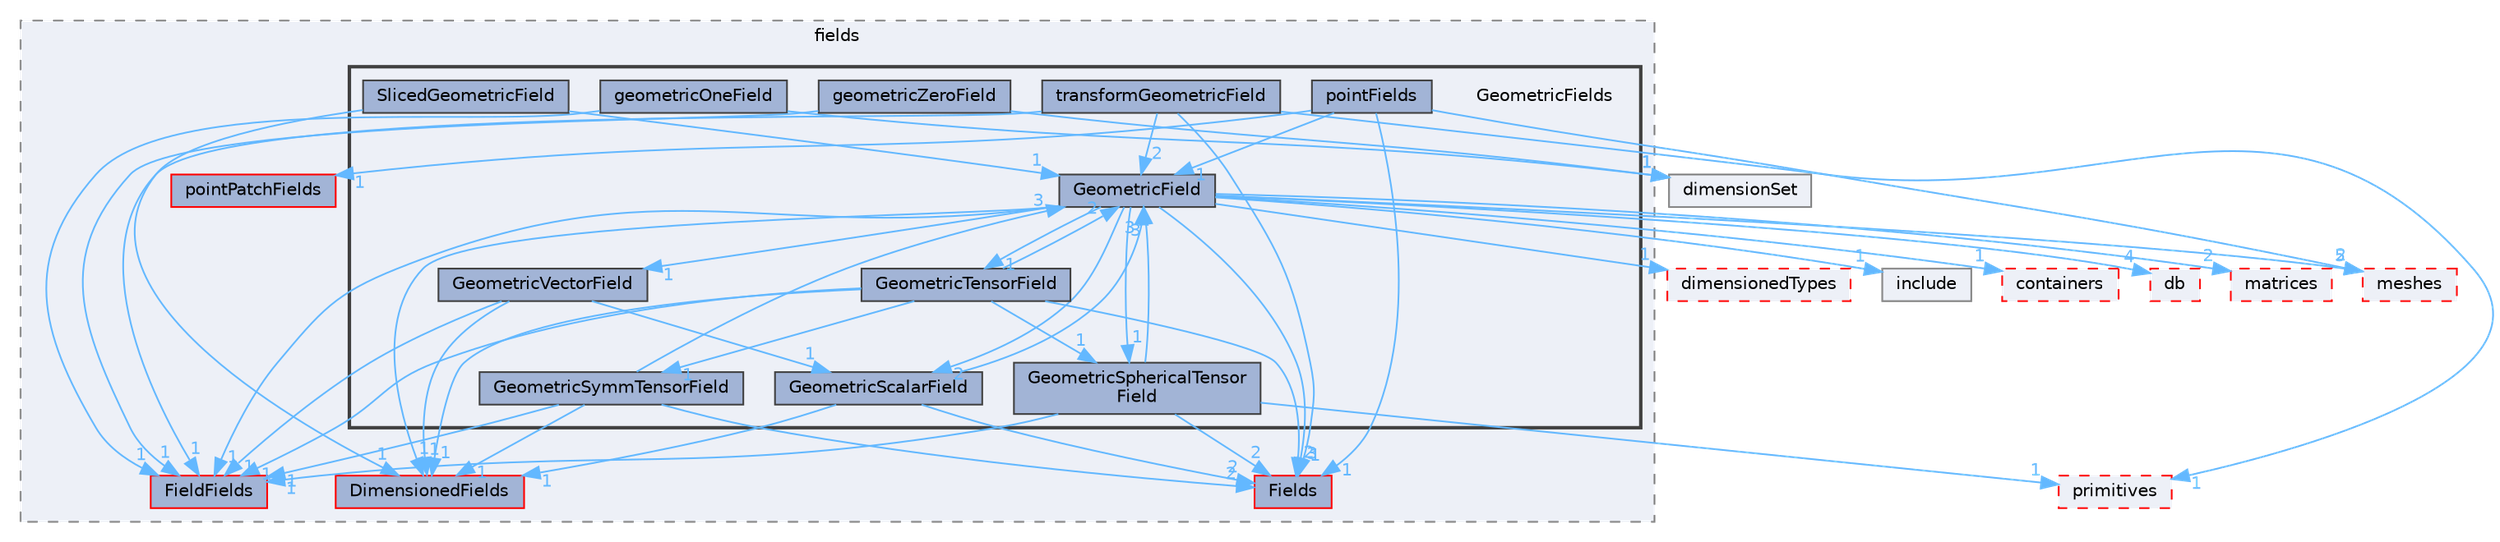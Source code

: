 digraph "src/OpenFOAM/fields/GeometricFields"
{
 // LATEX_PDF_SIZE
  bgcolor="transparent";
  edge [fontname=Helvetica,fontsize=10,labelfontname=Helvetica,labelfontsize=10];
  node [fontname=Helvetica,fontsize=10,shape=box,height=0.2,width=0.4];
  compound=true
  subgraph clusterdir_962442b8f989d5529fab5e0f0e4ffb74 {
    graph [ bgcolor="#edf0f7", pencolor="grey50", label="fields", fontname=Helvetica,fontsize=10 style="filled,dashed", URL="dir_962442b8f989d5529fab5e0f0e4ffb74.html",tooltip=""]
  dir_7d364942a13d3ce50f6681364b448a98 [label="Fields", fillcolor="#a2b4d6", color="red", style="filled", URL="dir_7d364942a13d3ce50f6681364b448a98.html",tooltip=""];
  dir_8c8bb42ce9b582caaa8128a267c381ba [label="DimensionedFields", fillcolor="#a2b4d6", color="red", style="filled", URL="dir_8c8bb42ce9b582caaa8128a267c381ba.html",tooltip=""];
  dir_8eb3a7b50b56ddbfb00a2ddef0a44ff7 [label="FieldFields", fillcolor="#a2b4d6", color="red", style="filled", URL="dir_8eb3a7b50b56ddbfb00a2ddef0a44ff7.html",tooltip=""];
  dir_1c0ea8bf575d837c6744560b5bb2481c [label="pointPatchFields", fillcolor="#a2b4d6", color="red", style="filled", URL="dir_1c0ea8bf575d837c6744560b5bb2481c.html",tooltip=""];
  subgraph clusterdir_99558e6cce2e782cc8c86fe4c767e1e1 {
    graph [ bgcolor="#edf0f7", pencolor="grey25", label="", fontname=Helvetica,fontsize=10 style="filled,bold", URL="dir_99558e6cce2e782cc8c86fe4c767e1e1.html",tooltip=""]
    dir_99558e6cce2e782cc8c86fe4c767e1e1 [shape=plaintext, label="GeometricFields"];
  dir_cd8c242dbf9349898a9b717387ebe031 [label="GeometricField", fillcolor="#a2b4d6", color="grey25", style="filled", URL="dir_cd8c242dbf9349898a9b717387ebe031.html",tooltip=""];
  dir_3fe5c6ba658aa1bce054286b6bc64dba [label="geometricOneField", fillcolor="#a2b4d6", color="grey25", style="filled", URL="dir_3fe5c6ba658aa1bce054286b6bc64dba.html",tooltip=""];
  dir_8d94ff87ce93360797bbd9e601270b79 [label="GeometricScalarField", fillcolor="#a2b4d6", color="grey25", style="filled", URL="dir_8d94ff87ce93360797bbd9e601270b79.html",tooltip=""];
  dir_1511140f93c0ce1002d17a6bb313e786 [label="GeometricSphericalTensor\lField", fillcolor="#a2b4d6", color="grey25", style="filled", URL="dir_1511140f93c0ce1002d17a6bb313e786.html",tooltip=""];
  dir_02a55e4020468345e3b4cc1316f3bce2 [label="GeometricSymmTensorField", fillcolor="#a2b4d6", color="grey25", style="filled", URL="dir_02a55e4020468345e3b4cc1316f3bce2.html",tooltip=""];
  dir_5ce9b94a15d598509690339b73ab7566 [label="GeometricTensorField", fillcolor="#a2b4d6", color="grey25", style="filled", URL="dir_5ce9b94a15d598509690339b73ab7566.html",tooltip=""];
  dir_bb94ba4d87c6755bc0b8f89842767399 [label="GeometricVectorField", fillcolor="#a2b4d6", color="grey25", style="filled", URL="dir_bb94ba4d87c6755bc0b8f89842767399.html",tooltip=""];
  dir_d502f7f1d1671c3d5d015b74a5c3d608 [label="geometricZeroField", fillcolor="#a2b4d6", color="grey25", style="filled", URL="dir_d502f7f1d1671c3d5d015b74a5c3d608.html",tooltip=""];
  dir_fb544a263ee5c7dab45167a96ac3aea6 [label="pointFields", fillcolor="#a2b4d6", color="grey25", style="filled", URL="dir_fb544a263ee5c7dab45167a96ac3aea6.html",tooltip=""];
  dir_5403329cc97bfc28bfbeddd45da2aeca [label="SlicedGeometricField", fillcolor="#a2b4d6", color="grey25", style="filled", URL="dir_5403329cc97bfc28bfbeddd45da2aeca.html",tooltip=""];
  dir_294f1234ecb570bb24e81c656b57300e [label="transformGeometricField", fillcolor="#a2b4d6", color="grey25", style="filled", URL="dir_294f1234ecb570bb24e81c656b57300e.html",tooltip=""];
  }
  }
  dir_19d0872053bde092be81d7fe3f56cbf7 [label="containers", fillcolor="#edf0f7", color="red", style="filled,dashed", URL="dir_19d0872053bde092be81d7fe3f56cbf7.html",tooltip=""];
  dir_63c634f7a7cfd679ac26c67fb30fc32f [label="db", fillcolor="#edf0f7", color="red", style="filled,dashed", URL="dir_63c634f7a7cfd679ac26c67fb30fc32f.html",tooltip=""];
  dir_aa2423979fb45fc41c393a5db370ab21 [label="meshes", fillcolor="#edf0f7", color="red", style="filled,dashed", URL="dir_aa2423979fb45fc41c393a5db370ab21.html",tooltip=""];
  dir_b07477ab37bc0cd7eb28fb569c691c21 [label="matrices", fillcolor="#edf0f7", color="red", style="filled,dashed", URL="dir_b07477ab37bc0cd7eb28fb569c691c21.html",tooltip=""];
  dir_d4979fdf35c07e0caec68718d229a4b4 [label="dimensionedTypes", fillcolor="#edf0f7", color="red", style="filled,dashed", URL="dir_d4979fdf35c07e0caec68718d229a4b4.html",tooltip=""];
  dir_e954e9f5966bc1c681a414ec8bd0ee15 [label="include", fillcolor="#edf0f7", color="grey50", style="filled", URL="dir_e954e9f5966bc1c681a414ec8bd0ee15.html",tooltip=""];
  dir_ddfbc8513dac5f891eeb54fd21e599df [label="dimensionSet", fillcolor="#edf0f7", color="grey50", style="filled", URL="dir_ddfbc8513dac5f891eeb54fd21e599df.html",tooltip=""];
  dir_3e50f45338116b169052b428016851aa [label="primitives", fillcolor="#edf0f7", color="red", style="filled,dashed", URL="dir_3e50f45338116b169052b428016851aa.html",tooltip=""];
  dir_cd8c242dbf9349898a9b717387ebe031->dir_1511140f93c0ce1002d17a6bb313e786 [headlabel="1", labeldistance=1.5 headhref="dir_001621_001625.html" href="dir_001621_001625.html" color="steelblue1" fontcolor="steelblue1"];
  dir_cd8c242dbf9349898a9b717387ebe031->dir_19d0872053bde092be81d7fe3f56cbf7 [headlabel="1", labeldistance=1.5 headhref="dir_001621_000669.html" href="dir_001621_000669.html" color="steelblue1" fontcolor="steelblue1"];
  dir_cd8c242dbf9349898a9b717387ebe031->dir_5ce9b94a15d598509690339b73ab7566 [headlabel="1", labeldistance=1.5 headhref="dir_001621_001627.html" href="dir_001621_001627.html" color="steelblue1" fontcolor="steelblue1"];
  dir_cd8c242dbf9349898a9b717387ebe031->dir_63c634f7a7cfd679ac26c67fb30fc32f [headlabel="4", labeldistance=1.5 headhref="dir_001621_000817.html" href="dir_001621_000817.html" color="steelblue1" fontcolor="steelblue1"];
  dir_cd8c242dbf9349898a9b717387ebe031->dir_7d364942a13d3ce50f6681364b448a98 [headlabel="3", labeldistance=1.5 headhref="dir_001621_001336.html" href="dir_001621_001336.html" color="steelblue1" fontcolor="steelblue1"];
  dir_cd8c242dbf9349898a9b717387ebe031->dir_8c8bb42ce9b582caaa8128a267c381ba [headlabel="1", labeldistance=1.5 headhref="dir_001621_000937.html" href="dir_001621_000937.html" color="steelblue1" fontcolor="steelblue1"];
  dir_cd8c242dbf9349898a9b717387ebe031->dir_8d94ff87ce93360797bbd9e601270b79 [headlabel="2", labeldistance=1.5 headhref="dir_001621_001624.html" href="dir_001621_001624.html" color="steelblue1" fontcolor="steelblue1"];
  dir_cd8c242dbf9349898a9b717387ebe031->dir_8eb3a7b50b56ddbfb00a2ddef0a44ff7 [headlabel="1", labeldistance=1.5 headhref="dir_001621_001327.html" href="dir_001621_001327.html" color="steelblue1" fontcolor="steelblue1"];
  dir_cd8c242dbf9349898a9b717387ebe031->dir_aa2423979fb45fc41c393a5db370ab21 [headlabel="5", labeldistance=1.5 headhref="dir_001621_002368.html" href="dir_001621_002368.html" color="steelblue1" fontcolor="steelblue1"];
  dir_cd8c242dbf9349898a9b717387ebe031->dir_b07477ab37bc0cd7eb28fb569c691c21 [headlabel="2", labeldistance=1.5 headhref="dir_001621_002333.html" href="dir_001621_002333.html" color="steelblue1" fontcolor="steelblue1"];
  dir_cd8c242dbf9349898a9b717387ebe031->dir_bb94ba4d87c6755bc0b8f89842767399 [headlabel="1", labeldistance=1.5 headhref="dir_001621_001628.html" href="dir_001621_001628.html" color="steelblue1" fontcolor="steelblue1"];
  dir_cd8c242dbf9349898a9b717387ebe031->dir_d4979fdf35c07e0caec68718d229a4b4 [headlabel="1", labeldistance=1.5 headhref="dir_001621_000949.html" href="dir_001621_000949.html" color="steelblue1" fontcolor="steelblue1"];
  dir_cd8c242dbf9349898a9b717387ebe031->dir_e954e9f5966bc1c681a414ec8bd0ee15 [headlabel="1", labeldistance=1.5 headhref="dir_001621_001804.html" href="dir_001621_001804.html" color="steelblue1" fontcolor="steelblue1"];
  dir_3fe5c6ba658aa1bce054286b6bc64dba->dir_8eb3a7b50b56ddbfb00a2ddef0a44ff7 [headlabel="1", labeldistance=1.5 headhref="dir_001623_001327.html" href="dir_001623_001327.html" color="steelblue1" fontcolor="steelblue1"];
  dir_3fe5c6ba658aa1bce054286b6bc64dba->dir_ddfbc8513dac5f891eeb54fd21e599df [headlabel="1", labeldistance=1.5 headhref="dir_001623_000951.html" href="dir_001623_000951.html" color="steelblue1" fontcolor="steelblue1"];
  dir_8d94ff87ce93360797bbd9e601270b79->dir_7d364942a13d3ce50f6681364b448a98 [headlabel="2", labeldistance=1.5 headhref="dir_001624_001336.html" href="dir_001624_001336.html" color="steelblue1" fontcolor="steelblue1"];
  dir_8d94ff87ce93360797bbd9e601270b79->dir_8c8bb42ce9b582caaa8128a267c381ba [headlabel="1", labeldistance=1.5 headhref="dir_001624_000937.html" href="dir_001624_000937.html" color="steelblue1" fontcolor="steelblue1"];
  dir_8d94ff87ce93360797bbd9e601270b79->dir_cd8c242dbf9349898a9b717387ebe031 [headlabel="3", labeldistance=1.5 headhref="dir_001624_001621.html" href="dir_001624_001621.html" color="steelblue1" fontcolor="steelblue1"];
  dir_1511140f93c0ce1002d17a6bb313e786->dir_3e50f45338116b169052b428016851aa [headlabel="1", labeldistance=1.5 headhref="dir_001625_003069.html" href="dir_001625_003069.html" color="steelblue1" fontcolor="steelblue1"];
  dir_1511140f93c0ce1002d17a6bb313e786->dir_7d364942a13d3ce50f6681364b448a98 [headlabel="2", labeldistance=1.5 headhref="dir_001625_001336.html" href="dir_001625_001336.html" color="steelblue1" fontcolor="steelblue1"];
  dir_1511140f93c0ce1002d17a6bb313e786->dir_8eb3a7b50b56ddbfb00a2ddef0a44ff7 [headlabel="1", labeldistance=1.5 headhref="dir_001625_001327.html" href="dir_001625_001327.html" color="steelblue1" fontcolor="steelblue1"];
  dir_1511140f93c0ce1002d17a6bb313e786->dir_cd8c242dbf9349898a9b717387ebe031 [headlabel="3", labeldistance=1.5 headhref="dir_001625_001621.html" href="dir_001625_001621.html" color="steelblue1" fontcolor="steelblue1"];
  dir_02a55e4020468345e3b4cc1316f3bce2->dir_7d364942a13d3ce50f6681364b448a98 [headlabel="2", labeldistance=1.5 headhref="dir_001626_001336.html" href="dir_001626_001336.html" color="steelblue1" fontcolor="steelblue1"];
  dir_02a55e4020468345e3b4cc1316f3bce2->dir_8c8bb42ce9b582caaa8128a267c381ba [headlabel="1", labeldistance=1.5 headhref="dir_001626_000937.html" href="dir_001626_000937.html" color="steelblue1" fontcolor="steelblue1"];
  dir_02a55e4020468345e3b4cc1316f3bce2->dir_8eb3a7b50b56ddbfb00a2ddef0a44ff7 [headlabel="1", labeldistance=1.5 headhref="dir_001626_001327.html" href="dir_001626_001327.html" color="steelblue1" fontcolor="steelblue1"];
  dir_02a55e4020468345e3b4cc1316f3bce2->dir_cd8c242dbf9349898a9b717387ebe031 [headlabel="3", labeldistance=1.5 headhref="dir_001626_001621.html" href="dir_001626_001621.html" color="steelblue1" fontcolor="steelblue1"];
  dir_5ce9b94a15d598509690339b73ab7566->dir_02a55e4020468345e3b4cc1316f3bce2 [headlabel="1", labeldistance=1.5 headhref="dir_001627_001626.html" href="dir_001627_001626.html" color="steelblue1" fontcolor="steelblue1"];
  dir_5ce9b94a15d598509690339b73ab7566->dir_1511140f93c0ce1002d17a6bb313e786 [headlabel="1", labeldistance=1.5 headhref="dir_001627_001625.html" href="dir_001627_001625.html" color="steelblue1" fontcolor="steelblue1"];
  dir_5ce9b94a15d598509690339b73ab7566->dir_7d364942a13d3ce50f6681364b448a98 [headlabel="2", labeldistance=1.5 headhref="dir_001627_001336.html" href="dir_001627_001336.html" color="steelblue1" fontcolor="steelblue1"];
  dir_5ce9b94a15d598509690339b73ab7566->dir_8c8bb42ce9b582caaa8128a267c381ba [headlabel="1", labeldistance=1.5 headhref="dir_001627_000937.html" href="dir_001627_000937.html" color="steelblue1" fontcolor="steelblue1"];
  dir_5ce9b94a15d598509690339b73ab7566->dir_8eb3a7b50b56ddbfb00a2ddef0a44ff7 [headlabel="1", labeldistance=1.5 headhref="dir_001627_001327.html" href="dir_001627_001327.html" color="steelblue1" fontcolor="steelblue1"];
  dir_5ce9b94a15d598509690339b73ab7566->dir_cd8c242dbf9349898a9b717387ebe031 [headlabel="2", labeldistance=1.5 headhref="dir_001627_001621.html" href="dir_001627_001621.html" color="steelblue1" fontcolor="steelblue1"];
  dir_bb94ba4d87c6755bc0b8f89842767399->dir_8c8bb42ce9b582caaa8128a267c381ba [headlabel="1", labeldistance=1.5 headhref="dir_001628_000937.html" href="dir_001628_000937.html" color="steelblue1" fontcolor="steelblue1"];
  dir_bb94ba4d87c6755bc0b8f89842767399->dir_8d94ff87ce93360797bbd9e601270b79 [headlabel="1", labeldistance=1.5 headhref="dir_001628_001624.html" href="dir_001628_001624.html" color="steelblue1" fontcolor="steelblue1"];
  dir_bb94ba4d87c6755bc0b8f89842767399->dir_8eb3a7b50b56ddbfb00a2ddef0a44ff7 [headlabel="1", labeldistance=1.5 headhref="dir_001628_001327.html" href="dir_001628_001327.html" color="steelblue1" fontcolor="steelblue1"];
  dir_d502f7f1d1671c3d5d015b74a5c3d608->dir_8eb3a7b50b56ddbfb00a2ddef0a44ff7 [headlabel="1", labeldistance=1.5 headhref="dir_001630_001327.html" href="dir_001630_001327.html" color="steelblue1" fontcolor="steelblue1"];
  dir_d502f7f1d1671c3d5d015b74a5c3d608->dir_ddfbc8513dac5f891eeb54fd21e599df [headlabel="1", labeldistance=1.5 headhref="dir_001630_000951.html" href="dir_001630_000951.html" color="steelblue1" fontcolor="steelblue1"];
  dir_fb544a263ee5c7dab45167a96ac3aea6->dir_1c0ea8bf575d837c6744560b5bb2481c [headlabel="1", labeldistance=1.5 headhref="dir_002942_002960.html" href="dir_002942_002960.html" color="steelblue1" fontcolor="steelblue1"];
  dir_fb544a263ee5c7dab45167a96ac3aea6->dir_7d364942a13d3ce50f6681364b448a98 [headlabel="1", labeldistance=1.5 headhref="dir_002942_001336.html" href="dir_002942_001336.html" color="steelblue1" fontcolor="steelblue1"];
  dir_fb544a263ee5c7dab45167a96ac3aea6->dir_aa2423979fb45fc41c393a5db370ab21 [headlabel="2", labeldistance=1.5 headhref="dir_002942_002368.html" href="dir_002942_002368.html" color="steelblue1" fontcolor="steelblue1"];
  dir_fb544a263ee5c7dab45167a96ac3aea6->dir_cd8c242dbf9349898a9b717387ebe031 [headlabel="1", labeldistance=1.5 headhref="dir_002942_001621.html" href="dir_002942_001621.html" color="steelblue1" fontcolor="steelblue1"];
  dir_5403329cc97bfc28bfbeddd45da2aeca->dir_8c8bb42ce9b582caaa8128a267c381ba [headlabel="1", labeldistance=1.5 headhref="dir_003582_000937.html" href="dir_003582_000937.html" color="steelblue1" fontcolor="steelblue1"];
  dir_5403329cc97bfc28bfbeddd45da2aeca->dir_cd8c242dbf9349898a9b717387ebe031 [headlabel="1", labeldistance=1.5 headhref="dir_003582_001621.html" href="dir_003582_001621.html" color="steelblue1" fontcolor="steelblue1"];
  dir_294f1234ecb570bb24e81c656b57300e->dir_3e50f45338116b169052b428016851aa [headlabel="1", labeldistance=1.5 headhref="dir_004103_003069.html" href="dir_004103_003069.html" color="steelblue1" fontcolor="steelblue1"];
  dir_294f1234ecb570bb24e81c656b57300e->dir_7d364942a13d3ce50f6681364b448a98 [headlabel="1", labeldistance=1.5 headhref="dir_004103_001336.html" href="dir_004103_001336.html" color="steelblue1" fontcolor="steelblue1"];
  dir_294f1234ecb570bb24e81c656b57300e->dir_8eb3a7b50b56ddbfb00a2ddef0a44ff7 [headlabel="1", labeldistance=1.5 headhref="dir_004103_001327.html" href="dir_004103_001327.html" color="steelblue1" fontcolor="steelblue1"];
  dir_294f1234ecb570bb24e81c656b57300e->dir_cd8c242dbf9349898a9b717387ebe031 [headlabel="2", labeldistance=1.5 headhref="dir_004103_001621.html" href="dir_004103_001621.html" color="steelblue1" fontcolor="steelblue1"];
}
